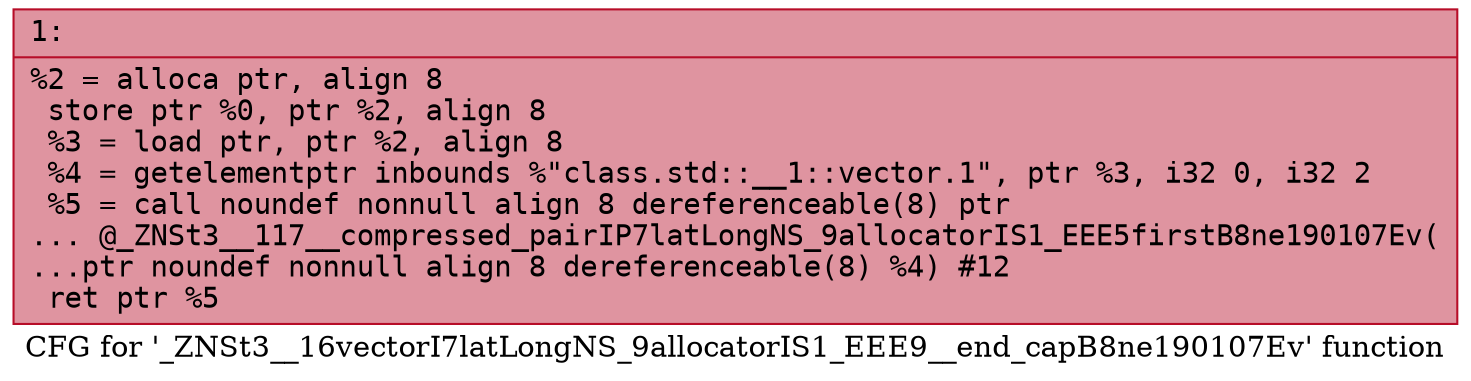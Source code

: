 digraph "CFG for '_ZNSt3__16vectorI7latLongNS_9allocatorIS1_EEE9__end_capB8ne190107Ev' function" {
	label="CFG for '_ZNSt3__16vectorI7latLongNS_9allocatorIS1_EEE9__end_capB8ne190107Ev' function";

	Node0x600001760910 [shape=record,color="#b70d28ff", style=filled, fillcolor="#b70d2870" fontname="Courier",label="{1:\l|  %2 = alloca ptr, align 8\l  store ptr %0, ptr %2, align 8\l  %3 = load ptr, ptr %2, align 8\l  %4 = getelementptr inbounds %\"class.std::__1::vector.1\", ptr %3, i32 0, i32 2\l  %5 = call noundef nonnull align 8 dereferenceable(8) ptr\l... @_ZNSt3__117__compressed_pairIP7latLongNS_9allocatorIS1_EEE5firstB8ne190107Ev(\l...ptr noundef nonnull align 8 dereferenceable(8) %4) #12\l  ret ptr %5\l}"];
}
